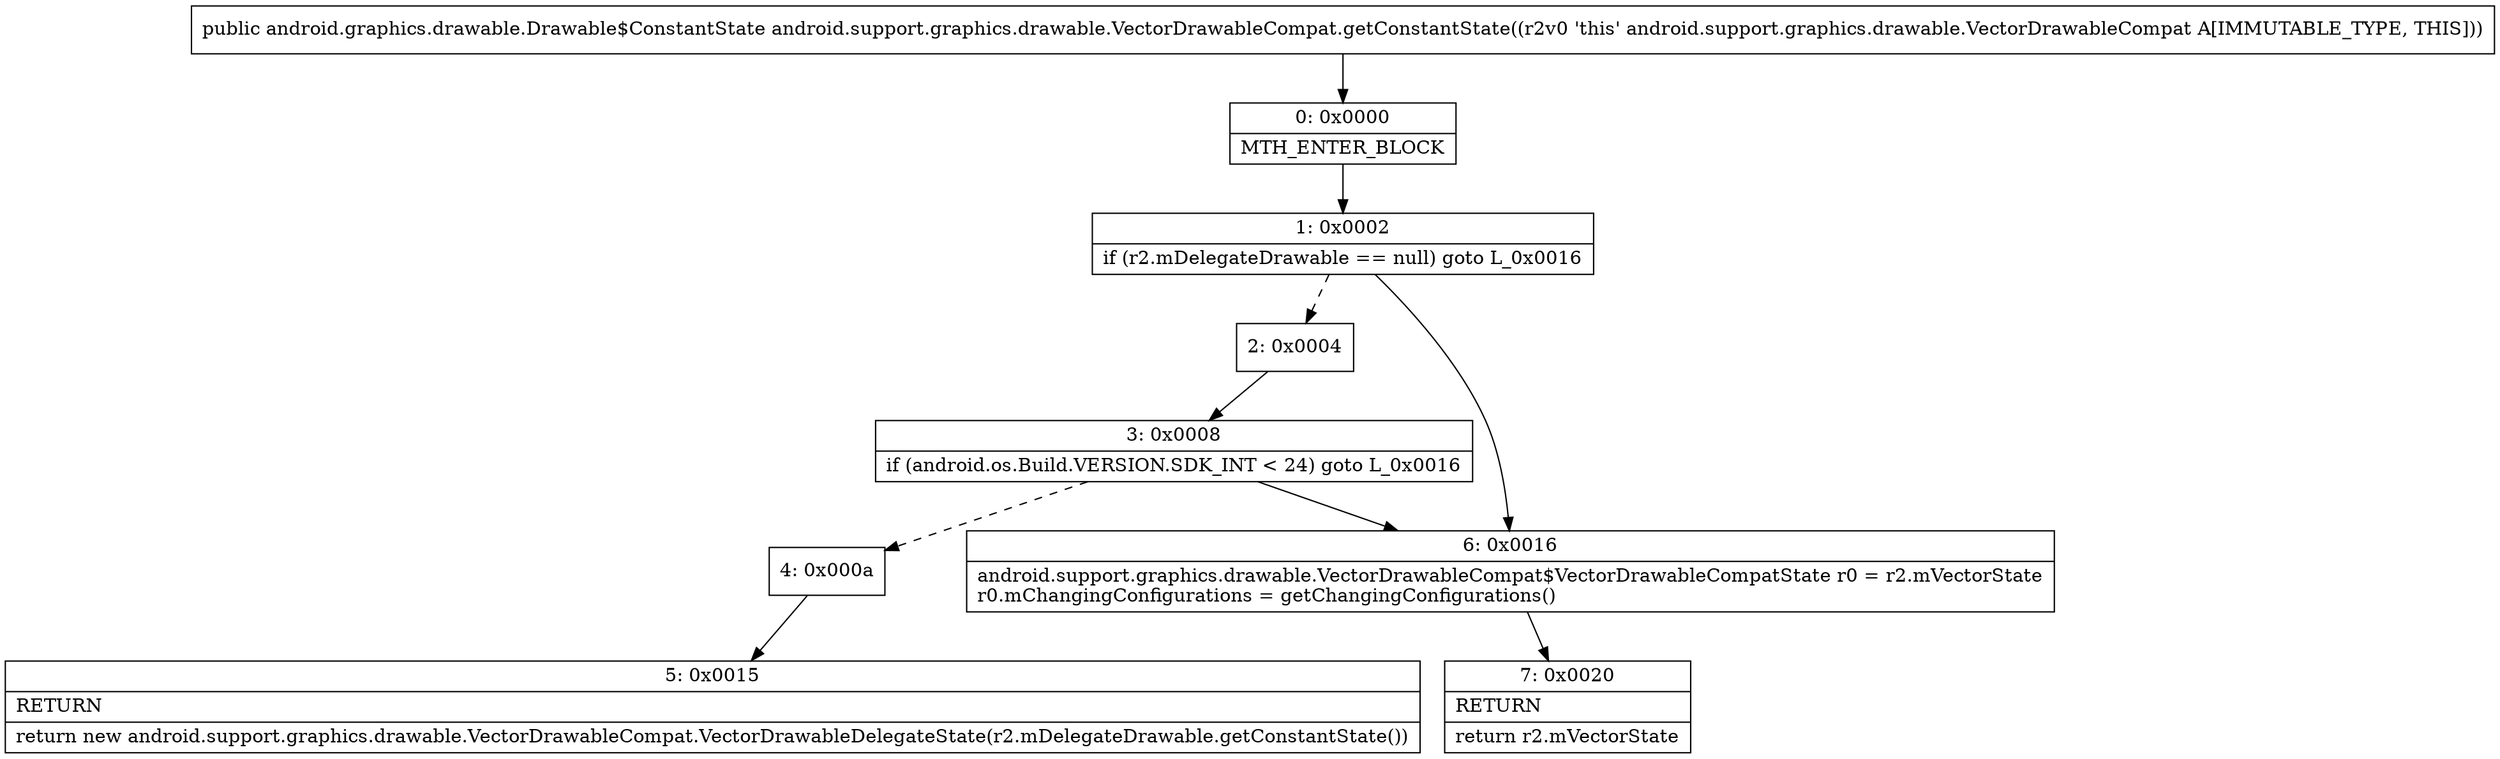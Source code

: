 digraph "CFG forandroid.support.graphics.drawable.VectorDrawableCompat.getConstantState()Landroid\/graphics\/drawable\/Drawable$ConstantState;" {
Node_0 [shape=record,label="{0\:\ 0x0000|MTH_ENTER_BLOCK\l}"];
Node_1 [shape=record,label="{1\:\ 0x0002|if (r2.mDelegateDrawable == null) goto L_0x0016\l}"];
Node_2 [shape=record,label="{2\:\ 0x0004}"];
Node_3 [shape=record,label="{3\:\ 0x0008|if (android.os.Build.VERSION.SDK_INT \< 24) goto L_0x0016\l}"];
Node_4 [shape=record,label="{4\:\ 0x000a}"];
Node_5 [shape=record,label="{5\:\ 0x0015|RETURN\l|return new android.support.graphics.drawable.VectorDrawableCompat.VectorDrawableDelegateState(r2.mDelegateDrawable.getConstantState())\l}"];
Node_6 [shape=record,label="{6\:\ 0x0016|android.support.graphics.drawable.VectorDrawableCompat$VectorDrawableCompatState r0 = r2.mVectorState\lr0.mChangingConfigurations = getChangingConfigurations()\l}"];
Node_7 [shape=record,label="{7\:\ 0x0020|RETURN\l|return r2.mVectorState\l}"];
MethodNode[shape=record,label="{public android.graphics.drawable.Drawable$ConstantState android.support.graphics.drawable.VectorDrawableCompat.getConstantState((r2v0 'this' android.support.graphics.drawable.VectorDrawableCompat A[IMMUTABLE_TYPE, THIS])) }"];
MethodNode -> Node_0;
Node_0 -> Node_1;
Node_1 -> Node_2[style=dashed];
Node_1 -> Node_6;
Node_2 -> Node_3;
Node_3 -> Node_4[style=dashed];
Node_3 -> Node_6;
Node_4 -> Node_5;
Node_6 -> Node_7;
}

